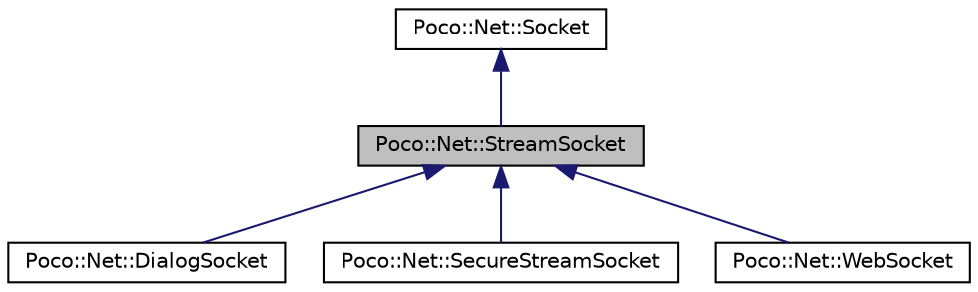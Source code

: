 digraph "Poco::Net::StreamSocket"
{
 // LATEX_PDF_SIZE
  edge [fontname="Helvetica",fontsize="10",labelfontname="Helvetica",labelfontsize="10"];
  node [fontname="Helvetica",fontsize="10",shape=record];
  Node1 [label="Poco::Net::StreamSocket",height=0.2,width=0.4,color="black", fillcolor="grey75", style="filled", fontcolor="black",tooltip=" "];
  Node2 -> Node1 [dir="back",color="midnightblue",fontsize="10",style="solid"];
  Node2 [label="Poco::Net::Socket",height=0.2,width=0.4,color="black", fillcolor="white", style="filled",URL="$classPoco_1_1Net_1_1Socket.html",tooltip=" "];
  Node1 -> Node3 [dir="back",color="midnightblue",fontsize="10",style="solid"];
  Node3 [label="Poco::Net::DialogSocket",height=0.2,width=0.4,color="black", fillcolor="white", style="filled",URL="$classPoco_1_1Net_1_1DialogSocket.html",tooltip=" "];
  Node1 -> Node4 [dir="back",color="midnightblue",fontsize="10",style="solid"];
  Node4 [label="Poco::Net::SecureStreamSocket",height=0.2,width=0.4,color="black", fillcolor="white", style="filled",URL="$classPoco_1_1Net_1_1SecureStreamSocket.html",tooltip=" "];
  Node1 -> Node5 [dir="back",color="midnightblue",fontsize="10",style="solid"];
  Node5 [label="Poco::Net::WebSocket",height=0.2,width=0.4,color="black", fillcolor="white", style="filled",URL="$classPoco_1_1Net_1_1WebSocket.html",tooltip=" "];
}
